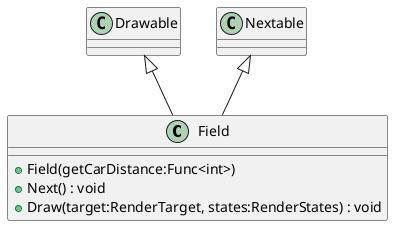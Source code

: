 @startuml
class Field {
    + Field(getCarDistance:Func<int>)
    + Next() : void
    + Draw(target:RenderTarget, states:RenderStates) : void
}
Drawable <|-- Field
Nextable <|-- Field
@enduml
